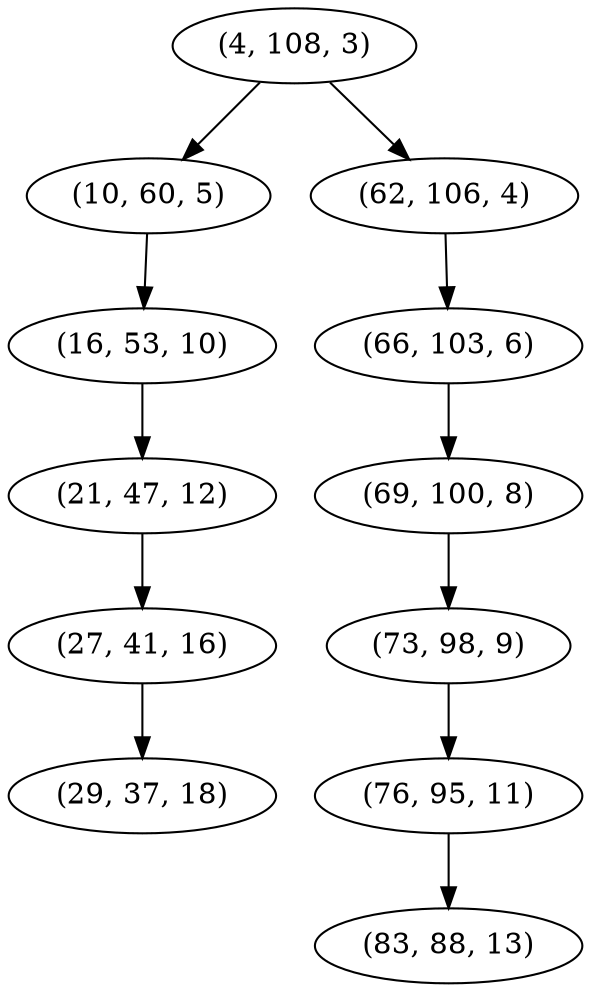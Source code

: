 digraph tree {
    "(4, 108, 3)";
    "(10, 60, 5)";
    "(16, 53, 10)";
    "(21, 47, 12)";
    "(27, 41, 16)";
    "(29, 37, 18)";
    "(62, 106, 4)";
    "(66, 103, 6)";
    "(69, 100, 8)";
    "(73, 98, 9)";
    "(76, 95, 11)";
    "(83, 88, 13)";
    "(4, 108, 3)" -> "(10, 60, 5)";
    "(4, 108, 3)" -> "(62, 106, 4)";
    "(10, 60, 5)" -> "(16, 53, 10)";
    "(16, 53, 10)" -> "(21, 47, 12)";
    "(21, 47, 12)" -> "(27, 41, 16)";
    "(27, 41, 16)" -> "(29, 37, 18)";
    "(62, 106, 4)" -> "(66, 103, 6)";
    "(66, 103, 6)" -> "(69, 100, 8)";
    "(69, 100, 8)" -> "(73, 98, 9)";
    "(73, 98, 9)" -> "(76, 95, 11)";
    "(76, 95, 11)" -> "(83, 88, 13)";
}

